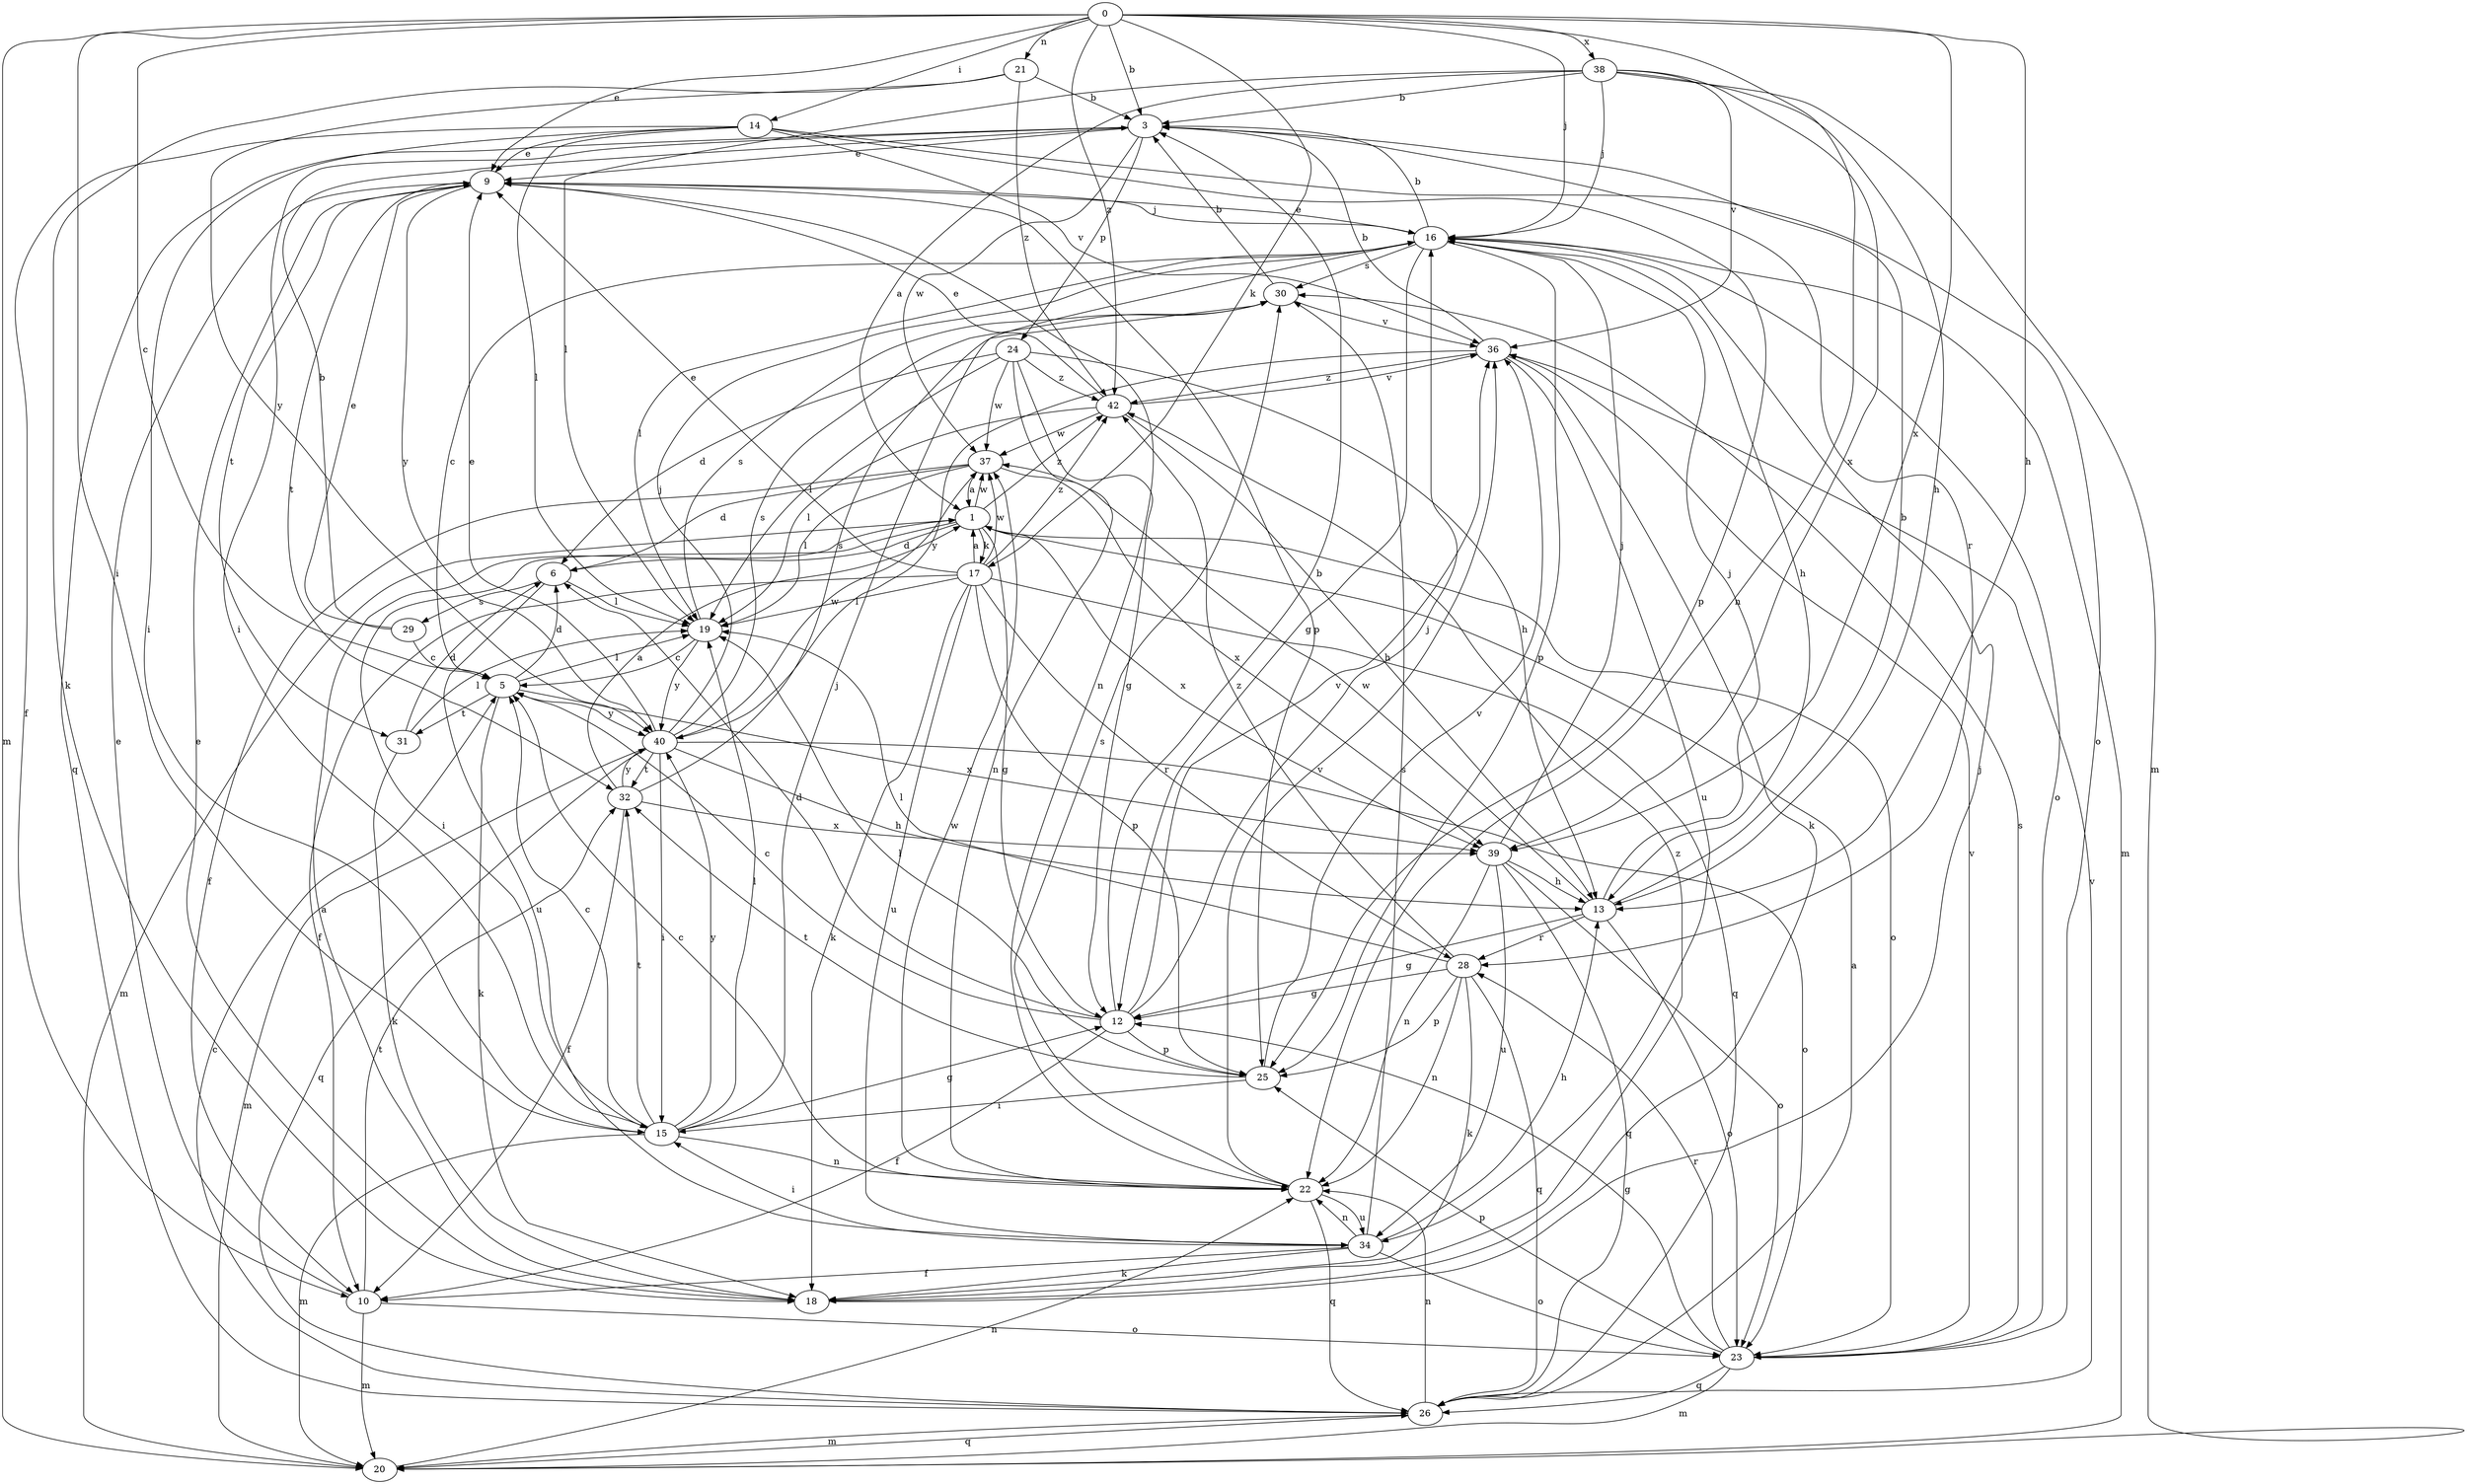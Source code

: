 strict digraph  {
0;
1;
3;
5;
6;
9;
10;
12;
13;
14;
15;
16;
17;
18;
19;
20;
21;
22;
23;
24;
25;
26;
28;
29;
30;
31;
32;
34;
36;
37;
38;
39;
40;
42;
0 -> 3  [label=b];
0 -> 5  [label=c];
0 -> 9  [label=e];
0 -> 13  [label=h];
0 -> 14  [label=i];
0 -> 15  [label=i];
0 -> 16  [label=j];
0 -> 17  [label=k];
0 -> 20  [label=m];
0 -> 21  [label=n];
0 -> 22  [label=n];
0 -> 38  [label=x];
0 -> 39  [label=x];
0 -> 42  [label=z];
1 -> 6  [label=d];
1 -> 12  [label=g];
1 -> 15  [label=i];
1 -> 17  [label=k];
1 -> 20  [label=m];
1 -> 23  [label=o];
1 -> 37  [label=w];
1 -> 39  [label=x];
1 -> 42  [label=z];
3 -> 9  [label=e];
3 -> 15  [label=i];
3 -> 24  [label=p];
3 -> 26  [label=q];
3 -> 28  [label=r];
3 -> 37  [label=w];
5 -> 6  [label=d];
5 -> 18  [label=k];
5 -> 19  [label=l];
5 -> 31  [label=t];
5 -> 39  [label=x];
5 -> 40  [label=y];
6 -> 19  [label=l];
6 -> 29  [label=s];
6 -> 34  [label=u];
9 -> 16  [label=j];
9 -> 22  [label=n];
9 -> 25  [label=p];
9 -> 31  [label=t];
9 -> 32  [label=t];
9 -> 40  [label=y];
10 -> 9  [label=e];
10 -> 20  [label=m];
10 -> 23  [label=o];
10 -> 32  [label=t];
12 -> 3  [label=b];
12 -> 5  [label=c];
12 -> 6  [label=d];
12 -> 10  [label=f];
12 -> 16  [label=j];
12 -> 25  [label=p];
12 -> 36  [label=v];
13 -> 3  [label=b];
13 -> 12  [label=g];
13 -> 16  [label=j];
13 -> 23  [label=o];
13 -> 28  [label=r];
13 -> 37  [label=w];
14 -> 9  [label=e];
14 -> 10  [label=f];
14 -> 15  [label=i];
14 -> 19  [label=l];
14 -> 23  [label=o];
14 -> 25  [label=p];
14 -> 36  [label=v];
15 -> 5  [label=c];
15 -> 12  [label=g];
15 -> 16  [label=j];
15 -> 19  [label=l];
15 -> 20  [label=m];
15 -> 22  [label=n];
15 -> 32  [label=t];
15 -> 40  [label=y];
16 -> 3  [label=b];
16 -> 5  [label=c];
16 -> 9  [label=e];
16 -> 12  [label=g];
16 -> 13  [label=h];
16 -> 19  [label=l];
16 -> 20  [label=m];
16 -> 23  [label=o];
16 -> 25  [label=p];
16 -> 30  [label=s];
17 -> 1  [label=a];
17 -> 9  [label=e];
17 -> 10  [label=f];
17 -> 18  [label=k];
17 -> 19  [label=l];
17 -> 25  [label=p];
17 -> 26  [label=q];
17 -> 28  [label=r];
17 -> 34  [label=u];
17 -> 37  [label=w];
17 -> 42  [label=z];
18 -> 1  [label=a];
18 -> 9  [label=e];
18 -> 16  [label=j];
18 -> 42  [label=z];
19 -> 5  [label=c];
19 -> 30  [label=s];
19 -> 40  [label=y];
20 -> 22  [label=n];
20 -> 26  [label=q];
21 -> 3  [label=b];
21 -> 18  [label=k];
21 -> 40  [label=y];
21 -> 42  [label=z];
22 -> 5  [label=c];
22 -> 26  [label=q];
22 -> 30  [label=s];
22 -> 34  [label=u];
22 -> 36  [label=v];
22 -> 37  [label=w];
23 -> 12  [label=g];
23 -> 20  [label=m];
23 -> 25  [label=p];
23 -> 26  [label=q];
23 -> 28  [label=r];
23 -> 30  [label=s];
23 -> 36  [label=v];
24 -> 6  [label=d];
24 -> 12  [label=g];
24 -> 13  [label=h];
24 -> 19  [label=l];
24 -> 22  [label=n];
24 -> 37  [label=w];
24 -> 42  [label=z];
25 -> 15  [label=i];
25 -> 19  [label=l];
25 -> 32  [label=t];
25 -> 36  [label=v];
26 -> 1  [label=a];
26 -> 5  [label=c];
26 -> 20  [label=m];
26 -> 22  [label=n];
26 -> 36  [label=v];
28 -> 12  [label=g];
28 -> 18  [label=k];
28 -> 19  [label=l];
28 -> 22  [label=n];
28 -> 25  [label=p];
28 -> 26  [label=q];
28 -> 42  [label=z];
29 -> 3  [label=b];
29 -> 5  [label=c];
29 -> 9  [label=e];
30 -> 3  [label=b];
30 -> 36  [label=v];
31 -> 6  [label=d];
31 -> 18  [label=k];
31 -> 19  [label=l];
32 -> 1  [label=a];
32 -> 10  [label=f];
32 -> 30  [label=s];
32 -> 39  [label=x];
32 -> 40  [label=y];
34 -> 10  [label=f];
34 -> 13  [label=h];
34 -> 15  [label=i];
34 -> 18  [label=k];
34 -> 22  [label=n];
34 -> 23  [label=o];
34 -> 30  [label=s];
36 -> 3  [label=b];
36 -> 18  [label=k];
36 -> 34  [label=u];
36 -> 40  [label=y];
36 -> 42  [label=z];
37 -> 1  [label=a];
37 -> 6  [label=d];
37 -> 10  [label=f];
37 -> 19  [label=l];
37 -> 39  [label=x];
38 -> 1  [label=a];
38 -> 3  [label=b];
38 -> 13  [label=h];
38 -> 16  [label=j];
38 -> 19  [label=l];
38 -> 20  [label=m];
38 -> 36  [label=v];
38 -> 39  [label=x];
39 -> 13  [label=h];
39 -> 16  [label=j];
39 -> 22  [label=n];
39 -> 23  [label=o];
39 -> 26  [label=q];
39 -> 34  [label=u];
40 -> 9  [label=e];
40 -> 13  [label=h];
40 -> 15  [label=i];
40 -> 16  [label=j];
40 -> 20  [label=m];
40 -> 23  [label=o];
40 -> 26  [label=q];
40 -> 30  [label=s];
40 -> 32  [label=t];
40 -> 37  [label=w];
42 -> 9  [label=e];
42 -> 13  [label=h];
42 -> 19  [label=l];
42 -> 36  [label=v];
42 -> 37  [label=w];
}
